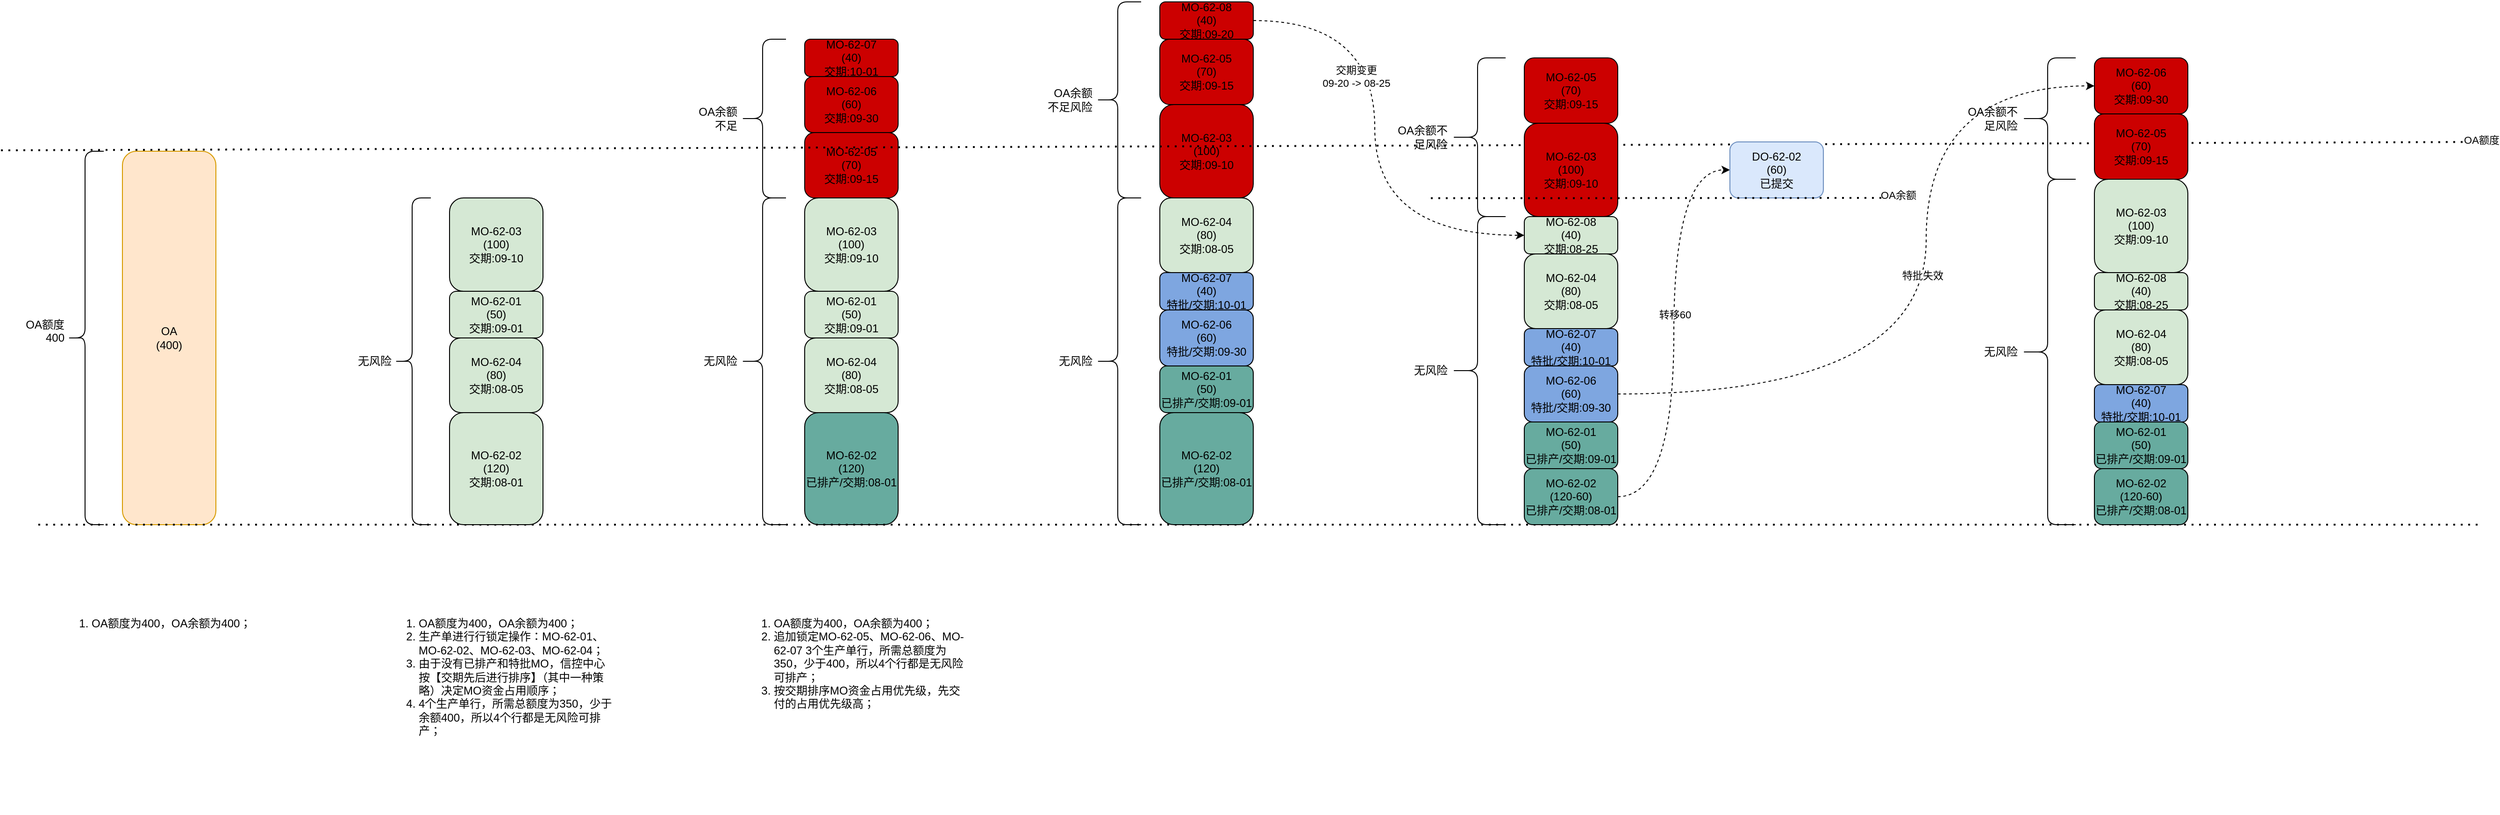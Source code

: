 <mxfile version="28.1.0">
  <diagram name="第 1 页" id="jdtDRDNVIYTzPWDmrWf7">
    <mxGraphModel dx="2240" dy="779" grid="1" gridSize="10" guides="1" tooltips="1" connect="1" arrows="1" fold="0" page="1" pageScale="1" pageWidth="827" pageHeight="1169" math="0" shadow="0">
      <root>
        <mxCell id="0" />
        <mxCell id="1" parent="0" />
        <mxCell id="eEyu-ZopEJ078TrSKXww-7" value="MO-62-05&lt;div&gt;(70)&lt;/div&gt;&lt;div&gt;交期:09-15&lt;/div&gt;" style="rounded=1;whiteSpace=wrap;html=1;movable=1;resizable=1;rotatable=1;deletable=1;editable=1;locked=0;connectable=1;fillColor=#CC0000;" parent="1" vertex="1">
          <mxGeometry x="330" y="210" width="100" height="70" as="geometry" />
        </mxCell>
        <mxCell id="eEyu-ZopEJ078TrSKXww-8" value="MO-62-03&lt;div&gt;(100)&lt;/div&gt;&lt;div&gt;交期:09-10&lt;/div&gt;" style="rounded=1;whiteSpace=wrap;html=1;movable=1;resizable=1;rotatable=1;deletable=1;editable=1;locked=0;connectable=1;fillColor=#D5E8D4;" parent="1" vertex="1">
          <mxGeometry x="330" y="280" width="100" height="100" as="geometry" />
        </mxCell>
        <mxCell id="eEyu-ZopEJ078TrSKXww-9" value="MO-62-01&lt;div&gt;(50)&lt;/div&gt;&lt;div&gt;交期:09-01&lt;/div&gt;" style="rounded=1;whiteSpace=wrap;html=1;movable=1;resizable=1;rotatable=1;deletable=1;editable=1;locked=0;connectable=1;fillColor=#D5E8D4;" parent="1" vertex="1">
          <mxGeometry x="330" y="380" width="100" height="50" as="geometry" />
        </mxCell>
        <mxCell id="eEyu-ZopEJ078TrSKXww-10" value="MO-62-04&lt;div&gt;(80)&lt;/div&gt;&lt;div&gt;交期:08-05&lt;/div&gt;" style="rounded=1;whiteSpace=wrap;html=1;movable=1;resizable=1;rotatable=1;deletable=1;editable=1;locked=0;connectable=1;fillColor=#D5E8D4;" parent="1" vertex="1">
          <mxGeometry x="330" y="430" width="100" height="80" as="geometry" />
        </mxCell>
        <mxCell id="eEyu-ZopEJ078TrSKXww-11" value="MO-62-02&lt;div&gt;(120)&lt;/div&gt;&lt;div&gt;已排产/&lt;span style=&quot;background-color: transparent; color: light-dark(rgb(0, 0, 0), rgb(255, 255, 255));&quot;&gt;交期:08-01&lt;/span&gt;&lt;/div&gt;" style="rounded=1;whiteSpace=wrap;html=1;movable=1;resizable=1;rotatable=1;deletable=1;editable=1;locked=0;connectable=1;fillColor=light-dark(#67AB9F,#190033);" parent="1" vertex="1">
          <mxGeometry x="330" y="510" width="100" height="120" as="geometry" />
        </mxCell>
        <mxCell id="eEyu-ZopEJ078TrSKXww-14" value="OA&lt;div&gt;(400)&lt;/div&gt;" style="rounded=1;whiteSpace=wrap;html=1;fillColor=#ffe6cc;strokeColor=#d79b00;" parent="1" vertex="1">
          <mxGeometry x="-400" y="230" width="100" height="400" as="geometry" />
        </mxCell>
        <mxCell id="eEyu-ZopEJ078TrSKXww-15" value="OA额度400&lt;div&gt;&lt;br&gt;&lt;/div&gt;" style="shape=curlyBracket;whiteSpace=wrap;html=1;rounded=1;labelPosition=left;verticalLabelPosition=middle;align=right;verticalAlign=middle;" parent="1" vertex="1">
          <mxGeometry x="-460" y="230" width="40" height="400" as="geometry" />
        </mxCell>
        <mxCell id="eEyu-ZopEJ078TrSKXww-18" value="" style="endArrow=none;dashed=1;html=1;dashPattern=1 3;strokeWidth=2;rounded=0;" parent="1" edge="1">
          <mxGeometry width="50" height="50" relative="1" as="geometry">
            <mxPoint x="-490.0" y="630" as="sourcePoint" />
            <mxPoint x="2120" y="630" as="targetPoint" />
          </mxGeometry>
        </mxCell>
        <mxCell id="eEyu-ZopEJ078TrSKXww-21" value="MO-62-07&lt;div&gt;(40)&lt;/div&gt;&lt;div&gt;交期:10-01&lt;/div&gt;" style="rounded=1;whiteSpace=wrap;html=1;movable=1;resizable=1;rotatable=1;deletable=1;editable=1;locked=0;connectable=1;fillColor=#CC0000;" parent="1" vertex="1">
          <mxGeometry x="330" y="110" width="100" height="40" as="geometry" />
        </mxCell>
        <mxCell id="eEyu-ZopEJ078TrSKXww-22" value="MO-62-06&lt;div&gt;&lt;div&gt;(60)&lt;/div&gt;&lt;/div&gt;&lt;div&gt;交期:09-30&lt;/div&gt;" style="rounded=1;whiteSpace=wrap;html=1;movable=1;resizable=1;rotatable=1;deletable=1;editable=1;locked=0;connectable=1;fillColor=#CC0000;" parent="1" vertex="1">
          <mxGeometry x="330" y="150" width="100" height="60" as="geometry" />
        </mxCell>
        <mxCell id="eEyu-ZopEJ078TrSKXww-23" value="无风险" style="shape=curlyBracket;whiteSpace=wrap;html=1;rounded=1;labelPosition=left;verticalLabelPosition=middle;align=right;verticalAlign=middle;movable=1;resizable=1;rotatable=1;deletable=1;editable=1;locked=0;connectable=1;" parent="1" vertex="1">
          <mxGeometry x="260" y="280" width="50" height="350" as="geometry" />
        </mxCell>
        <mxCell id="eEyu-ZopEJ078TrSKXww-24" value="OA余额不足" style="shape=curlyBracket;whiteSpace=wrap;html=1;rounded=1;labelPosition=left;verticalLabelPosition=middle;align=right;verticalAlign=middle;movable=1;resizable=1;rotatable=1;deletable=1;editable=1;locked=0;connectable=1;" parent="1" vertex="1">
          <mxGeometry x="260" y="110" width="50" height="170" as="geometry" />
        </mxCell>
        <mxCell id="eEyu-ZopEJ078TrSKXww-27" value="MO-62-05&lt;div&gt;(70)&lt;/div&gt;&lt;div&gt;交期:09-15&lt;/div&gt;" style="rounded=1;whiteSpace=wrap;html=1;movable=1;resizable=1;rotatable=1;deletable=1;editable=1;locked=0;connectable=1;fillStyle=auto;fillColor=#CC0000;" parent="1" vertex="1">
          <mxGeometry x="710" y="110" width="100" height="70" as="geometry" />
        </mxCell>
        <mxCell id="eEyu-ZopEJ078TrSKXww-28" value="MO-62-03&lt;div&gt;&lt;div&gt;(100)&lt;/div&gt;&lt;/div&gt;&lt;div&gt;交期:09-10&lt;/div&gt;" style="rounded=1;whiteSpace=wrap;html=1;movable=1;resizable=1;rotatable=1;deletable=1;editable=1;locked=0;connectable=1;fillStyle=auto;fillColor=#CC0000;" parent="1" vertex="1">
          <mxGeometry x="710" y="180" width="100" height="100" as="geometry" />
        </mxCell>
        <mxCell id="eEyu-ZopEJ078TrSKXww-29" value="MO-62-01&lt;div&gt;(50)&lt;/div&gt;&lt;div&gt;已排产/&lt;span style=&quot;background-color: transparent; color: light-dark(rgb(0, 0, 0), rgb(255, 255, 255));&quot;&gt;交期:09-01&lt;/span&gt;&lt;/div&gt;" style="rounded=1;whiteSpace=wrap;html=1;shadow=0;fillColor=light-dark(#67AB9F,#190033);movable=1;resizable=1;rotatable=1;deletable=1;editable=1;locked=0;connectable=1;" parent="1" vertex="1">
          <mxGeometry x="710" y="460" width="100" height="50" as="geometry" />
        </mxCell>
        <mxCell id="eEyu-ZopEJ078TrSKXww-30" value="MO-62-04&lt;div&gt;(80)&lt;/div&gt;&lt;div&gt;交期:08-05&lt;/div&gt;" style="rounded=1;whiteSpace=wrap;html=1;movable=1;resizable=1;rotatable=1;deletable=1;editable=1;locked=0;connectable=1;fillColor=#D5E8D4;" parent="1" vertex="1">
          <mxGeometry x="710" y="280" width="100" height="80" as="geometry" />
        </mxCell>
        <mxCell id="eEyu-ZopEJ078TrSKXww-31" value="MO-62-02&lt;div&gt;(120)&lt;/div&gt;&lt;div&gt;已排产&lt;span style=&quot;background-color: transparent; color: light-dark(rgb(0, 0, 0), rgb(255, 255, 255));&quot;&gt;/&lt;/span&gt;&lt;span style=&quot;background-color: transparent; color: light-dark(rgb(0, 0, 0), rgb(255, 255, 255));&quot;&gt;交期:08-01&lt;/span&gt;&lt;/div&gt;" style="rounded=1;whiteSpace=wrap;html=1;fillColor=light-dark(#67AB9F,#190033);movable=1;resizable=1;rotatable=1;deletable=1;editable=1;locked=0;connectable=1;" parent="1" vertex="1">
          <mxGeometry x="710" y="510" width="100" height="120" as="geometry" />
        </mxCell>
        <mxCell id="eEyu-ZopEJ078TrSKXww-32" value="MO-62-07&lt;div&gt;(40)&lt;/div&gt;&lt;div&gt;特批/&lt;span style=&quot;background-color: transparent; color: light-dark(rgb(0, 0, 0), rgb(255, 255, 255));&quot;&gt;交期:10-01&lt;/span&gt;&lt;/div&gt;" style="rounded=1;whiteSpace=wrap;html=1;movable=1;resizable=1;rotatable=1;deletable=1;editable=1;locked=0;connectable=1;fillColor=light-dark(#7EA6E0,#333333);" parent="1" vertex="1">
          <mxGeometry x="710" y="360" width="100" height="40" as="geometry" />
        </mxCell>
        <mxCell id="eEyu-ZopEJ078TrSKXww-33" value="MO-62-06&lt;div&gt;&lt;div&gt;(60)&lt;/div&gt;&lt;/div&gt;&lt;div&gt;特批/&lt;span style=&quot;background-color: transparent; color: light-dark(rgb(0, 0, 0), rgb(255, 255, 255));&quot;&gt;交期:09-30&lt;/span&gt;&lt;/div&gt;" style="rounded=1;whiteSpace=wrap;html=1;movable=1;resizable=1;rotatable=1;deletable=1;editable=1;locked=0;connectable=1;fillColor=light-dark(#7EA6E0,#333333);" parent="1" vertex="1">
          <mxGeometry x="710" y="400" width="100" height="60" as="geometry" />
        </mxCell>
        <mxCell id="eEyu-ZopEJ078TrSKXww-44" value="MO-62-03&lt;div&gt;&lt;div&gt;(100)&lt;/div&gt;&lt;/div&gt;&lt;div&gt;交期:09-10&lt;/div&gt;" style="rounded=1;whiteSpace=wrap;html=1;movable=1;resizable=1;rotatable=1;deletable=1;editable=1;locked=0;connectable=1;fillColor=#D5E8D4;" parent="1" vertex="1">
          <mxGeometry x="-50" y="280" width="100" height="100" as="geometry" />
        </mxCell>
        <mxCell id="eEyu-ZopEJ078TrSKXww-45" value="MO-62-01&lt;div&gt;&lt;div&gt;(50)&lt;/div&gt;&lt;/div&gt;&lt;div&gt;交期:09-01&lt;/div&gt;" style="rounded=1;whiteSpace=wrap;html=1;movable=1;resizable=1;rotatable=1;deletable=1;editable=1;locked=0;connectable=1;fillColor=#D5E8D4;" parent="1" vertex="1">
          <mxGeometry x="-50" y="380" width="100" height="50" as="geometry" />
        </mxCell>
        <mxCell id="eEyu-ZopEJ078TrSKXww-46" value="MO-62-04&lt;div&gt;&lt;div&gt;(80)&lt;/div&gt;&lt;/div&gt;&lt;div&gt;交期:08-05&lt;/div&gt;" style="rounded=1;whiteSpace=wrap;html=1;movable=1;resizable=1;rotatable=1;deletable=1;editable=1;locked=0;connectable=1;fillColor=#D5E8D4;" parent="1" vertex="1">
          <mxGeometry x="-50" y="430" width="100" height="80" as="geometry" />
        </mxCell>
        <mxCell id="eEyu-ZopEJ078TrSKXww-47" value="MO-62-02&lt;div&gt;&lt;div&gt;(120)&lt;/div&gt;&lt;/div&gt;&lt;div&gt;交期:08-01&lt;/div&gt;" style="rounded=1;whiteSpace=wrap;html=1;movable=1;resizable=1;rotatable=1;deletable=1;editable=1;locked=0;connectable=1;fillColor=#D5E8D4;" parent="1" vertex="1">
          <mxGeometry x="-50" y="510" width="100" height="120" as="geometry" />
        </mxCell>
        <mxCell id="eEyu-ZopEJ078TrSKXww-48" value="" style="endArrow=none;dashed=1;html=1;dashPattern=1 3;strokeWidth=2;rounded=0;" parent="1" edge="1">
          <mxGeometry width="50" height="50" relative="1" as="geometry">
            <mxPoint x="-530" y="229" as="sourcePoint" />
            <mxPoint x="2140" y="220" as="targetPoint" />
          </mxGeometry>
        </mxCell>
        <mxCell id="zboptHT8Z448BmyPo3px-1" value="OA额度" style="edgeLabel;html=1;align=center;verticalAlign=middle;resizable=0;points=[];" parent="eEyu-ZopEJ078TrSKXww-48" vertex="1" connectable="0">
          <mxGeometry x="0.987" y="2" relative="1" as="geometry">
            <mxPoint x="1" as="offset" />
          </mxGeometry>
        </mxCell>
        <mxCell id="eEyu-ZopEJ078TrSKXww-49" value="无风险" style="shape=curlyBracket;whiteSpace=wrap;html=1;rounded=1;labelPosition=left;verticalLabelPosition=middle;align=right;verticalAlign=middle;movable=1;resizable=1;rotatable=1;deletable=1;editable=1;locked=0;connectable=1;" parent="1" vertex="1">
          <mxGeometry x="-110" y="280" width="40" height="350" as="geometry" />
        </mxCell>
        <mxCell id="eEyu-ZopEJ078TrSKXww-51" value="无风险" style="shape=curlyBracket;whiteSpace=wrap;html=1;rounded=1;labelPosition=left;verticalLabelPosition=middle;align=right;verticalAlign=middle;movable=1;resizable=1;rotatable=1;deletable=1;editable=1;locked=0;connectable=1;" parent="1" vertex="1">
          <mxGeometry x="640" y="280" width="50" height="350" as="geometry" />
        </mxCell>
        <mxCell id="eEyu-ZopEJ078TrSKXww-52" value="OA余额不足风险" style="shape=curlyBracket;whiteSpace=wrap;html=1;rounded=1;labelPosition=left;verticalLabelPosition=middle;align=right;verticalAlign=middle;movable=1;resizable=1;rotatable=1;deletable=1;editable=1;locked=0;connectable=1;" parent="1" vertex="1">
          <mxGeometry x="640" y="70" width="50" height="210" as="geometry" />
        </mxCell>
        <mxCell id="eEyu-ZopEJ078TrSKXww-53" value="MO-62-05&lt;div&gt;(70)&lt;/div&gt;&lt;div&gt;交期:09-15&lt;/div&gt;" style="rounded=1;whiteSpace=wrap;html=1;movable=1;resizable=1;rotatable=1;deletable=1;editable=1;locked=0;connectable=1;fillColor=#CC0000;" parent="1" vertex="1">
          <mxGeometry x="1100" y="130" width="100" height="70" as="geometry" />
        </mxCell>
        <mxCell id="eEyu-ZopEJ078TrSKXww-54" value="MO-62-03&lt;div&gt;&lt;div&gt;(100)&lt;/div&gt;&lt;/div&gt;&lt;div&gt;交期:09-10&lt;/div&gt;" style="rounded=1;whiteSpace=wrap;html=1;movable=1;resizable=1;rotatable=1;deletable=1;editable=1;locked=0;connectable=1;fillColor=#CC0000;" parent="1" vertex="1">
          <mxGeometry x="1100" y="200" width="100" height="100" as="geometry" />
        </mxCell>
        <mxCell id="eEyu-ZopEJ078TrSKXww-55" value="MO-62-01&lt;div&gt;(50)&lt;/div&gt;&lt;div&gt;已排产&lt;span style=&quot;background-color: transparent; color: light-dark(rgb(0, 0, 0), rgb(255, 255, 255));&quot;&gt;/&lt;/span&gt;&lt;span style=&quot;background-color: transparent; color: light-dark(rgb(0, 0, 0), rgb(255, 255, 255));&quot;&gt;交期:09-01&lt;/span&gt;&lt;/div&gt;" style="rounded=1;whiteSpace=wrap;html=1;shadow=0;fillColor=light-dark(#67AB9F,#190033);movable=1;resizable=1;rotatable=1;deletable=1;editable=1;locked=0;connectable=1;" parent="1" vertex="1">
          <mxGeometry x="1100" y="520" width="100" height="50" as="geometry" />
        </mxCell>
        <mxCell id="eEyu-ZopEJ078TrSKXww-56" value="MO-62-04&lt;div&gt;(80)&lt;/div&gt;&lt;div&gt;交期:08-05&lt;/div&gt;" style="rounded=1;whiteSpace=wrap;html=1;movable=1;resizable=1;rotatable=1;deletable=1;editable=1;locked=0;connectable=1;fillColor=#D5E8D4;" parent="1" vertex="1">
          <mxGeometry x="1100" y="340" width="100" height="80" as="geometry" />
        </mxCell>
        <mxCell id="eEyu-ZopEJ078TrSKXww-64" style="edgeStyle=orthogonalEdgeStyle;rounded=0;orthogonalLoop=1;jettySize=auto;html=1;entryX=0;entryY=0.5;entryDx=0;entryDy=0;curved=1;dashed=1;" parent="1" source="eEyu-ZopEJ078TrSKXww-57" target="eEyu-ZopEJ078TrSKXww-63" edge="1">
          <mxGeometry relative="1" as="geometry" />
        </mxCell>
        <mxCell id="eEyu-ZopEJ078TrSKXww-67" value="转移60" style="edgeLabel;html=1;align=center;verticalAlign=middle;resizable=0;points=[];" parent="eEyu-ZopEJ078TrSKXww-64" vertex="1" connectable="0">
          <mxGeometry x="0.088" y="-1" relative="1" as="geometry">
            <mxPoint as="offset" />
          </mxGeometry>
        </mxCell>
        <mxCell id="eEyu-ZopEJ078TrSKXww-57" value="MO-62-02&lt;div&gt;(120-60)&lt;/div&gt;&lt;div&gt;已排产&lt;span style=&quot;background-color: transparent; color: light-dark(rgb(0, 0, 0), rgb(255, 255, 255));&quot;&gt;/&lt;/span&gt;&lt;span style=&quot;background-color: transparent; color: light-dark(rgb(0, 0, 0), rgb(255, 255, 255));&quot;&gt;交期:08-01&lt;/span&gt;&lt;/div&gt;" style="rounded=1;whiteSpace=wrap;html=1;fillColor=light-dark(#67AB9F,#190033);movable=1;resizable=1;rotatable=1;deletable=1;editable=1;locked=0;connectable=1;" parent="1" vertex="1">
          <mxGeometry x="1100" y="570" width="100" height="60" as="geometry" />
        </mxCell>
        <mxCell id="eEyu-ZopEJ078TrSKXww-58" value="MO-62-07&lt;div&gt;(40)&lt;/div&gt;&lt;div&gt;特批&lt;span style=&quot;background-color: transparent; color: light-dark(rgb(0, 0, 0), rgb(255, 255, 255));&quot;&gt;/&lt;/span&gt;&lt;span style=&quot;background-color: transparent; color: light-dark(rgb(0, 0, 0), rgb(255, 255, 255));&quot;&gt;交期:10-01&lt;/span&gt;&lt;/div&gt;" style="rounded=1;whiteSpace=wrap;html=1;movable=1;resizable=1;rotatable=1;deletable=1;editable=1;locked=0;connectable=1;fillColor=light-dark(#7EA6E0,#333333);" parent="1" vertex="1">
          <mxGeometry x="1100" y="420" width="100" height="40" as="geometry" />
        </mxCell>
        <mxCell id="zboptHT8Z448BmyPo3px-21" style="edgeStyle=orthogonalEdgeStyle;rounded=0;orthogonalLoop=1;jettySize=auto;html=1;entryX=0;entryY=0.5;entryDx=0;entryDy=0;dashed=1;curved=1;" parent="1" source="eEyu-ZopEJ078TrSKXww-59" target="zboptHT8Z448BmyPo3px-14" edge="1">
          <mxGeometry relative="1" as="geometry">
            <Array as="points">
              <mxPoint x="1530" y="490" />
              <mxPoint x="1530" y="160" />
            </Array>
          </mxGeometry>
        </mxCell>
        <mxCell id="zboptHT8Z448BmyPo3px-22" value="特批失效" style="edgeLabel;html=1;align=center;verticalAlign=middle;resizable=0;points=[];" parent="zboptHT8Z448BmyPo3px-21" vertex="1" connectable="0">
          <mxGeometry x="0.089" y="4" relative="1" as="geometry">
            <mxPoint as="offset" />
          </mxGeometry>
        </mxCell>
        <mxCell id="eEyu-ZopEJ078TrSKXww-59" value="MO-62-06&lt;div&gt;&lt;div&gt;(60)&lt;/div&gt;&lt;/div&gt;&lt;div&gt;特批&lt;span style=&quot;background-color: transparent; color: light-dark(rgb(0, 0, 0), rgb(255, 255, 255));&quot;&gt;/&lt;/span&gt;&lt;span style=&quot;background-color: transparent; color: light-dark(rgb(0, 0, 0), rgb(255, 255, 255));&quot;&gt;交期:09-30&lt;/span&gt;&lt;/div&gt;" style="rounded=1;whiteSpace=wrap;html=1;movable=1;resizable=1;rotatable=1;deletable=1;editable=1;locked=0;connectable=1;fillColor=light-dark(#7EA6E0,#333333);" parent="1" vertex="1">
          <mxGeometry x="1100" y="460" width="100" height="60" as="geometry" />
        </mxCell>
        <mxCell id="eEyu-ZopEJ078TrSKXww-61" value="无风险" style="shape=curlyBracket;whiteSpace=wrap;html=1;rounded=1;labelPosition=left;verticalLabelPosition=middle;align=right;verticalAlign=middle;movable=1;resizable=1;rotatable=1;deletable=1;editable=1;locked=0;connectable=1;" parent="1" vertex="1">
          <mxGeometry x="1020" y="300" width="60" height="330" as="geometry" />
        </mxCell>
        <mxCell id="eEyu-ZopEJ078TrSKXww-62" value="OA余额不足风险" style="shape=curlyBracket;whiteSpace=wrap;html=1;rounded=1;labelPosition=left;verticalLabelPosition=middle;align=right;verticalAlign=middle;movable=1;resizable=1;rotatable=1;deletable=1;editable=1;locked=0;connectable=1;" parent="1" vertex="1">
          <mxGeometry x="1020" y="130" width="60" height="170" as="geometry" />
        </mxCell>
        <mxCell id="eEyu-ZopEJ078TrSKXww-63" value="DO-62-02&lt;div&gt;(60)&lt;/div&gt;&lt;div&gt;已提交&lt;/div&gt;" style="rounded=1;whiteSpace=wrap;html=1;movable=1;resizable=1;rotatable=1;deletable=1;editable=1;locked=0;connectable=1;fillColor=#dae8fc;strokeColor=#6c8ebf;" parent="1" vertex="1">
          <mxGeometry x="1320" y="220" width="100" height="60" as="geometry" />
        </mxCell>
        <mxCell id="eEyu-ZopEJ078TrSKXww-65" value="" style="endArrow=none;dashed=1;html=1;dashPattern=1 3;strokeWidth=2;rounded=0;" parent="1" edge="1">
          <mxGeometry width="50" height="50" relative="1" as="geometry">
            <mxPoint x="1000" y="280.31" as="sourcePoint" />
            <mxPoint x="1520" y="280" as="targetPoint" />
          </mxGeometry>
        </mxCell>
        <mxCell id="zboptHT8Z448BmyPo3px-2" value="OA余额" style="edgeLabel;html=1;align=center;verticalAlign=middle;resizable=0;points=[];" parent="eEyu-ZopEJ078TrSKXww-65" vertex="1" connectable="0">
          <mxGeometry x="0.898" y="3" relative="1" as="geometry">
            <mxPoint x="6" as="offset" />
          </mxGeometry>
        </mxCell>
        <mxCell id="zboptHT8Z448BmyPo3px-4" style="edgeStyle=orthogonalEdgeStyle;rounded=0;orthogonalLoop=1;jettySize=auto;html=1;entryX=0;entryY=0.5;entryDx=0;entryDy=0;curved=1;dashed=1;" parent="1" source="eXDSG7-nk3rK0jjXqj4m-3" target="zboptHT8Z448BmyPo3px-3" edge="1">
          <mxGeometry relative="1" as="geometry">
            <Array as="points">
              <mxPoint x="940" y="90" />
              <mxPoint x="940" y="320" />
            </Array>
          </mxGeometry>
        </mxCell>
        <mxCell id="zboptHT8Z448BmyPo3px-5" value="交期变更&lt;div&gt;09-20 -&amp;gt; 08-25&lt;/div&gt;" style="edgeLabel;html=1;align=center;verticalAlign=middle;resizable=0;points=[];" parent="zboptHT8Z448BmyPo3px-4" vertex="1" connectable="0">
          <mxGeometry x="-0.128" y="-2" relative="1" as="geometry">
            <mxPoint x="-18" y="-37" as="offset" />
          </mxGeometry>
        </mxCell>
        <mxCell id="eXDSG7-nk3rK0jjXqj4m-3" value="MO-62-08&lt;div&gt;(40)&lt;/div&gt;&lt;div&gt;交期:09-20&lt;/div&gt;" style="rounded=1;whiteSpace=wrap;html=1;movable=1;resizable=1;rotatable=1;deletable=1;editable=1;locked=0;connectable=1;fillStyle=auto;fillColor=#CC0000;" parent="1" vertex="1">
          <mxGeometry x="710" y="70" width="100" height="40" as="geometry" />
        </mxCell>
        <mxCell id="zboptHT8Z448BmyPo3px-3" value="MO-62-08&lt;div&gt;(40)&lt;/div&gt;&lt;div&gt;交期:08-25&lt;/div&gt;" style="rounded=1;whiteSpace=wrap;html=1;movable=1;resizable=1;rotatable=1;deletable=1;editable=1;locked=0;connectable=1;fillStyle=auto;fillColor=#D5E8D4;" parent="1" vertex="1">
          <mxGeometry x="1100" y="300" width="100" height="40" as="geometry" />
        </mxCell>
        <mxCell id="zboptHT8Z448BmyPo3px-6" value="MO-62-05&lt;div&gt;(70)&lt;/div&gt;&lt;div&gt;交期:09-15&lt;/div&gt;" style="rounded=1;whiteSpace=wrap;html=1;movable=1;resizable=1;rotatable=1;deletable=1;editable=1;locked=0;connectable=1;fillColor=#CC0000;" parent="1" vertex="1">
          <mxGeometry x="1710" y="190" width="100" height="70" as="geometry" />
        </mxCell>
        <mxCell id="zboptHT8Z448BmyPo3px-7" value="MO-62-03&lt;div&gt;&lt;div&gt;(100)&lt;/div&gt;&lt;/div&gt;&lt;div&gt;交期:09-10&lt;/div&gt;" style="rounded=1;whiteSpace=wrap;html=1;movable=1;resizable=1;rotatable=1;deletable=1;editable=1;locked=0;connectable=1;fillColor=#D5E8D4;" parent="1" vertex="1">
          <mxGeometry x="1710" y="260" width="100" height="100" as="geometry" />
        </mxCell>
        <mxCell id="zboptHT8Z448BmyPo3px-8" value="MO-62-01&lt;div&gt;(50)&lt;/div&gt;&lt;div&gt;已排产&lt;span style=&quot;background-color: transparent; color: light-dark(rgb(0, 0, 0), rgb(255, 255, 255));&quot;&gt;/&lt;/span&gt;&lt;span style=&quot;background-color: transparent; color: light-dark(rgb(0, 0, 0), rgb(255, 255, 255));&quot;&gt;交期:09-01&lt;/span&gt;&lt;/div&gt;" style="rounded=1;whiteSpace=wrap;html=1;shadow=0;fillColor=light-dark(#67AB9F,#190033);movable=1;resizable=1;rotatable=1;deletable=1;editable=1;locked=0;connectable=1;" parent="1" vertex="1">
          <mxGeometry x="1710" y="520" width="100" height="50" as="geometry" />
        </mxCell>
        <mxCell id="zboptHT8Z448BmyPo3px-9" value="MO-62-04&lt;div&gt;(80)&lt;/div&gt;&lt;div&gt;交期:08-05&lt;/div&gt;" style="rounded=1;whiteSpace=wrap;html=1;movable=1;resizable=1;rotatable=1;deletable=1;editable=1;locked=0;connectable=1;fillColor=#D5E8D4;" parent="1" vertex="1">
          <mxGeometry x="1710" y="400" width="100" height="80" as="geometry" />
        </mxCell>
        <mxCell id="zboptHT8Z448BmyPo3px-12" value="MO-62-02&lt;div&gt;(120-60)&lt;/div&gt;&lt;div&gt;已排产&lt;span style=&quot;background-color: transparent; color: light-dark(rgb(0, 0, 0), rgb(255, 255, 255));&quot;&gt;/&lt;/span&gt;&lt;span style=&quot;background-color: transparent; color: light-dark(rgb(0, 0, 0), rgb(255, 255, 255));&quot;&gt;交期:08-01&lt;/span&gt;&lt;/div&gt;" style="rounded=1;whiteSpace=wrap;html=1;fillColor=light-dark(#67AB9F,#190033);movable=1;resizable=1;rotatable=1;deletable=1;editable=1;locked=0;connectable=1;" parent="1" vertex="1">
          <mxGeometry x="1710" y="570" width="100" height="60" as="geometry" />
        </mxCell>
        <mxCell id="zboptHT8Z448BmyPo3px-13" value="MO-62-07&lt;div&gt;(40)&lt;/div&gt;&lt;div&gt;特批&lt;span style=&quot;background-color: transparent; color: light-dark(rgb(0, 0, 0), rgb(255, 255, 255));&quot;&gt;/&lt;/span&gt;&lt;span style=&quot;background-color: transparent; color: light-dark(rgb(0, 0, 0), rgb(255, 255, 255));&quot;&gt;交期:10-01&lt;/span&gt;&lt;/div&gt;" style="rounded=1;whiteSpace=wrap;html=1;movable=1;resizable=1;rotatable=1;deletable=1;editable=1;locked=0;connectable=1;fillColor=light-dark(#7EA6E0,#333333);" parent="1" vertex="1">
          <mxGeometry x="1710" y="480" width="100" height="40" as="geometry" />
        </mxCell>
        <mxCell id="zboptHT8Z448BmyPo3px-14" value="MO-62-06&lt;div&gt;&lt;div&gt;(60)&lt;/div&gt;&lt;/div&gt;&lt;div&gt;&lt;span style=&quot;background-color: transparent; color: light-dark(rgb(0, 0, 0), rgb(255, 255, 255));&quot;&gt;交期:09-30&lt;/span&gt;&lt;/div&gt;" style="rounded=1;whiteSpace=wrap;html=1;movable=1;resizable=1;rotatable=1;deletable=1;editable=1;locked=0;connectable=1;fillColor=light-dark(#CC0000,#333333);" parent="1" vertex="1">
          <mxGeometry x="1710" y="130" width="100" height="60" as="geometry" />
        </mxCell>
        <mxCell id="zboptHT8Z448BmyPo3px-15" value="无风险" style="shape=curlyBracket;whiteSpace=wrap;html=1;rounded=1;labelPosition=left;verticalLabelPosition=middle;align=right;verticalAlign=middle;movable=1;resizable=1;rotatable=1;deletable=1;editable=1;locked=0;connectable=1;" parent="1" vertex="1">
          <mxGeometry x="1630" y="260" width="60" height="370" as="geometry" />
        </mxCell>
        <mxCell id="zboptHT8Z448BmyPo3px-16" value="OA余额不足风险" style="shape=curlyBracket;whiteSpace=wrap;html=1;rounded=1;labelPosition=left;verticalLabelPosition=middle;align=right;verticalAlign=middle;movable=1;resizable=1;rotatable=1;deletable=1;editable=1;locked=0;connectable=1;" parent="1" vertex="1">
          <mxGeometry x="1630" y="130" width="60" height="130" as="geometry" />
        </mxCell>
        <mxCell id="zboptHT8Z448BmyPo3px-20" value="MO-62-08&lt;div&gt;(40)&lt;/div&gt;&lt;div&gt;交期:08-25&lt;/div&gt;" style="rounded=1;whiteSpace=wrap;html=1;movable=1;resizable=1;rotatable=1;deletable=1;editable=1;locked=0;connectable=1;fillStyle=auto;fillColor=#D5E8D4;" parent="1" vertex="1">
          <mxGeometry x="1710" y="360" width="100" height="40" as="geometry" />
        </mxCell>
        <mxCell id="zboptHT8Z448BmyPo3px-23" value="&lt;ol&gt;&lt;li&gt;OA额度为400，OA余额为400；&lt;/li&gt;&lt;li&gt;生产单进行行锁定操作：MO-62-01、&lt;span style=&quot;background-color: transparent; text-wrap-mode: nowrap; color: rgba(0, 0, 0, 0); font-family: monospace; font-size: 0px;&quot;&gt;&lt;span style=&quot;font-family: Helvetica; font-size: 12px; text-wrap-mode: wrap; color: rgb(0, 0, 0);&quot;&gt;&lt;span style=&quot;color: rgb(0, 0, 0);&quot;&gt;MO-62-02、&lt;/span&gt;&lt;span style=&quot;color: rgb(0, 0, 0);&quot;&gt;MO-62-03、&lt;/span&gt;&lt;span style=&quot;color: rgb(0, 0, 0);&quot;&gt;MO-62-04；&lt;/span&gt;&lt;/span&gt;&lt;/span&gt;&lt;/li&gt;&lt;li&gt;由于没有已排产和特批MO，信控中心按【交期先后进行排序】（其中一种策略）决定MO资金占用顺序；&lt;/li&gt;&lt;li&gt;&lt;span style=&quot;color: rgba(0, 0, 0, 0); font-family: monospace; font-size: 0px; text-wrap-mode: nowrap;&quot;&gt;&lt;span style=&quot;color: rgb(0, 0, 0); font-family: Helvetica; font-size: 12px; text-wrap-mode: wrap;&quot;&gt;4个生产单行，所需总额度为350，少于余额400，所以4个行都是无风险可排产；&lt;/span&gt;&lt;/span&gt;&lt;/li&gt;&lt;/ol&gt;&lt;span style=&quot;color: light-dark(rgba(0, 0, 0, 0), rgb(237, 237, 237)); font-family: monospace; font-size: 0px; text-wrap-mode: nowrap; background-color: transparent;&quot;&gt;2 %3CmxGraphModel%3E%3Croot%3E%3CmxCell%20id%3D%220%22%2F%3E%3CmxCell%20id%3D%221%22%20parent%3D%220%22%2F%3E%3CmxCell%20id%3D%222%22%20value%3D%22MO-62-05%26lt%3Bdiv%26gt%3B(70)%26lt%3B%2Fdiv%26gt%3B%26lt%3Bdiv%26gt%3B%E4%BA%A4%E6%9C%9F%3A09-15%26lt%3B%2Fdiv%26gt%3B%22%20style%3D%22rounded%3D1%3BwhiteSpace%3Dwrap%3Bhtml%3D1%3Bmovable%3D1%3Bresizable%3D1%3Brotatable%3D1%3Bdeletable%3D1%3Beditable%3D1%3Blocked%3D0%3Bconnectable%3D1%3BfillColor%3D%23CC0000%3B%22%20vertex%3D%221%22%20parent%3D%221%22%3E%3CmxGeometry%20x%3D%221100%22%20y%3D%22130%22%20width%3D%22100%22%20height%3D%2270%22%20as%3D%22geometry%22%2F%3E%3C%2FmxCell%3E%3CmxCell%20id%3D%223%22%20value%3D%22MO-62-03%26lt%3Bdiv%26gt%3B%26lt%3Bdiv%26gt%3B(100)%26lt%3B%2Fdiv%26gt%3B%26lt%3B%2Fdiv%26gt%3B%26lt%3Bdiv%26gt%3B%E4%BA%A4%E6%9C%9F%3A09-10%26lt%3B%2Fdiv%26gt%3B%22%20style%3D%22rounded%3D1%3BwhiteSpace%3Dwrap%3Bhtml%3D1%3Bmovable%3D1%3Bresizable%3D1%3Brotatable%3D1%3Bdeletable%3D1%3Beditable%3D1%3Blocked%3D0%3Bconnectable%3D1%3BfillColor%3D%23CC0000%3B%22%20vertex%3D%221%22%20parent%3D%221%22%3E%3CmxGeometry%20x%3D%221100%22%20y%3D%22200%22%20width%3D%22100%22%20height%3D%22100%22%20as%3D%22geometry%22%2F%3E%3C%2FmxCell%3E%3CmxCell%20id%3D%224%22%20value%3D%22MO-62-01%26lt%3Bdiv%26gt%3B(50)%26lt%3B%2Fdiv%26gt%3B%26lt%3Bdiv%26gt%3B%E5%B7%B2%E6%8E%92%E4%BA%A7%26lt%3Bspan%20style%3D%26quot%3Bbackground-color%3A%20transparent%3B%20color%3A%20light-dark(rgb(0%2C%200%2C%200)%2C%20rgb(255%2C%20255%2C%20255))%3B%26quot%3B%26gt%3B%2F%26lt%3B%2Fspan%26gt%3B%26lt%3Bspan%20style%3D%26quot%3Bbackground-color%3A%20transparent%3B%20color%3A%20light-dark(rgb(0%2C%200%2C%200)%2C%20rgb(255%2C%20255%2C%20255))%3B%26quot%3B%26gt%3B%E4%BA%A4%E6%9C%9F%3A09-01%26lt%3B%2Fspan%26gt%3B%26lt%3B%2Fdiv%26gt%3B%22%20style%3D%22rounded%3D1%3BwhiteSpace%3Dwrap%3Bhtml%3D1%3Bshadow%3D0%3BfillColor%3Dlight-dark(%2367AB9F%2C%23190033)%3Bmovable%3D1%3Bresizable%3D1%3Brotatable%3D1%3Bdeletable%3D1%3Beditable%3D1%3Blocked%3D0%3Bconnectable%3D1%3B%22%20vertex%3D%221%22%20parent%3D%221%22%3E%3CmxGeometry%20x%3D%221100%22%20y%3D%22520%22%20width%3D%22100%22%20height%3D%2250%22%20as%3D%22geometry%22%2F%3E%3C%2FmxCell%3E%3CmxCell%20id%3D%225%22%20value%3D%22MO-62-04%26lt%3Bdiv%26gt%3B(80)%26lt%3B%2Fdiv%26gt%3B%26lt%3Bdiv%26gt%3B%E4%BA%A4%E6%9C%9F%3A08-05%26lt%3B%2Fdiv%26gt%3B%22%20style%3D%22rounded%3D1%3BwhiteSpace%3Dwrap%3Bhtml%3D1%3Bmovable%3D1%3Bresizable%3D1%3Brotatable%3D1%3Bdeletable%3D1%3Beditable%3D1%3Blocked%3D0%3Bconnectable%3D1%3BfillColor%3D%23D5E8D4%3B%22%20vertex%3D%221%22%20parent%3D%221%22%3E%3CmxGeometry%20x%3D%221100%22%20y%3D%22340%22%20width%3D%22100%22%20height%3D%2280%22%20as%3D%22geometry%22%2F%3E%3C%2FmxCell%3E%3CmxCell%20id%3D%226%22%20style%3D%22edgeStyle%3DorthogonalEdgeStyle%3Brounded%3D0%3BorthogonalLoop%3D1%3BjettySize%3Dauto%3Bhtml%3D1%3BentryX%3D0%3BentryY%3D0.5%3BentryDx%3D0%3BentryDy%3D0%3Bcurved%3D1%3Bdashed%3D1%3B%22%20edge%3D%221%22%20source%3D%228%22%20target%3D%2213%22%20parent%3D%221%22%3E%3CmxGeometry%20relative%3D%221%22%20as%3D%22geometry%22%2F%3E%3C%2FmxCell%3E%3CmxCell%20id%3D%227%22%20value%3D%22%E8%BD%AC%E7%A7%BB60%22%20style%3D%22edgeLabel%3Bhtml%3D1%3Balign%3Dcenter%3BverticalAlign%3Dmiddle%3Bresizable%3D0%3Bpoints%3D%5B%5D%3B%22%20vertex%3D%221%22%20connectable%3D%220%22%20parent%3D%226%22%3E%3CmxGeometry%20x%3D%220.088%22%20y%3D%22-1%22%20relative%3D%221%22%20as%3D%22geometry%22%3E%3CmxPoint%20as%3D%22offset%22%2F%3E%3C%2FmxGeometry%3E%3C%2FmxCell%3E%3CmxCell%20id%3D%228%22%20value%3D%22MO-62-02%26lt%3Bdiv%26gt%3B(120-60)%26lt%3B%2Fdiv%26gt%3B%26lt%3Bdiv%26gt%3B%E5%B7%B2%E6%8E%92%E4%BA%A7%26lt%3Bspan%20style%3D%26quot%3Bbackground-color%3A%20transparent%3B%20color%3A%20light-dark(rgb(0%2C%200%2C%200)%2C%20rgb(255%2C%20255%2C%20255))%3B%26quot%3B%26gt%3B%2F%26lt%3B%2Fspan%26gt%3B%26lt%3Bspan%20style%3D%26quot%3Bbackground-color%3A%20transparent%3B%20color%3A%20light-dark(rgb(0%2C%200%2C%200)%2C%20rgb(255%2C%20255%2C%20255))%3B%26quot%3B%26gt%3B%E4%BA%A4%E6%9C%9F%3A08-01%26lt%3B%2Fspan%26gt%3B%26lt%3B%2Fdiv%26gt%3B%22%20style%3D%22rounded%3D1%3BwhiteSpace%3Dwrap%3Bhtml%3D1%3BfillColor%3Dlight-dark(%2367AB9F%2C%23190033)%3Bmovable%3D1%3Bresizable%3D1%3Brotatable%3D1%3Bdeletable%3D1%3Beditable%3D1%3Blocked%3D0%3Bconnectable%3D1%3B%22%20vertex%3D%221%22%20parent%3D%221%22%3E%3CmxGeometry%20x%3D%221100%22%20y%3D%22570%22%20width%3D%22100%22%20height%3D%2260%22%20as%3D%22geometry%22%2F%3E%3C%2FmxCell%3E%3CmxCell%20id%3D%229%22%20value%3D%22MO-62-07%26lt%3Bdiv%26gt%3B(40)%26lt%3B%2Fdiv%26gt%3B%26lt%3Bdiv%26gt%3B%E7%89%B9%E6%89%B9%26lt%3Bspan%20style%3D%26quot%3Bbackground-color%3A%20transparent%3B%20color%3A%20light-dark(rgb(0%2C%200%2C%200)%2C%20rgb(255%2C%20255%2C%20255))%3B%26quot%3B%26gt%3B%2F%26lt%3B%2Fspan%26gt%3B%26lt%3Bspan%20style%3D%26quot%3Bbackground-color%3A%20transparent%3B%20color%3A%20light-dark(rgb(0%2C%200%2C%200)%2C%20rgb(255%2C%20255%2C%20255))%3B%26quot%3B%26gt%3B%E4%BA%A4%E6%9C%9F%3A10-01%26lt%3B%2Fspan%26gt%3B%26lt%3B%2Fdiv%26gt%3B%22%20style%3D%22rounded%3D1%3BwhiteSpace%3Dwrap%3Bhtml%3D1%3Bmovable%3D1%3Bresizable%3D1%3Brotatable%3D1%3Bdeletable%3D1%3Beditable%3D1%3Blocked%3D0%3Bconnectable%3D1%3BfillColor%3Dlight-dark(%237EA6E0%2C%23333333)%3B%22%20vertex%3D%221%22%20parent%3D%221%22%3E%3CmxGeometry%20x%3D%221100%22%20y%3D%22420%22%20width%3D%22100%22%20height%3D%2240%22%20as%3D%22geometry%22%2F%3E%3C%2FmxCell%3E%3CmxCell%20id%3D%2210%22%20value%3D%22MO-62-06%26lt%3Bdiv%26gt%3B%26lt%3Bdiv%26gt%3B(60)%26lt%3B%2Fdiv%26gt%3B%26lt%3B%2Fdiv%26gt%3B%26lt%3Bdiv%26gt%3B%E7%89%B9%E6%89%B9%26lt%3Bspan%20style%3D%26quot%3Bbackground-color%3A%20transparent%3B%20color%3A%20light-dark(rgb(0%2C%200%2C%200)%2C%20rgb(255%2C%20255%2C%20255))%3B%26quot%3B%26gt%3B%2F%26lt%3B%2Fspan%26gt%3B%26lt%3Bspan%20style%3D%26quot%3Bbackground-color%3A%20transparent%3B%20color%3A%20light-dark(rgb(0%2C%200%2C%200)%2C%20rgb(255%2C%20255%2C%20255))%3B%26quot%3B%26gt%3B%E4%BA%A4%E6%9C%9F%3A09-30%26lt%3B%2Fspan%26gt%3B%26lt%3B%2Fdiv%26gt%3B%22%20style%3D%22rounded%3D1%3BwhiteSpace%3Dwrap%3Bhtml%3D1%3Bmovable%3D1%3Bresizable%3D1%3Brotatable%3D1%3Bdeletable%3D1%3Beditable%3D1%3Blocked%3D0%3Bconnectable%3D1%3BfillColor%3Dlight-dark(%237EA6E0%2C%23333333)%3B%22%20vertex%3D%221%22%20parent%3D%221%22%3E%3CmxGeometry%20x%3D%221100%22%20y%3D%22460%22%20width%3D%22100%22%20height%3D%2260%22%20as%3D%22geometry%22%2F%3E%3C%2FmxCell%3E%3CmxCell%20id%3D%2211%22%20value%3D%22%E6%97%A0%E9%A3%8E%E9%99%A9%22%20style%3D%22shape%3DcurlyBracket%3BwhiteSpace%3Dwrap%3Bhtml%3D1%3Brounded%3D1%3BlabelPosition%3Dleft%3BverticalLabelPosition%3Dmiddle%3Balign%3Dright%3BverticalAlign%3Dmiddle%3Bmovable%3D1%3Bresizable%3D1%3Brotatable%3D1%3Bdeletable%3D1%3Beditable%3D1%3Blocked%3D0%3Bconnectable%3D1%3B%22%20vertex%3D%221%22%20parent%3D%221%22%3E%3CmxGeometry%20x%3D%221020%22%20y%3D%22300%22%20width%3D%2260%22%20height%3D%22330%22%20as%3D%22geometry%22%2F%3E%3C%2FmxCell%3E%3CmxCell%20id%3D%2212%22%20value%3D%22OA%E4%BD%99%E9%A2%9D%E4%B8%8D%E8%B6%B3%E9%A3%8E%E9%99%A9%22%20style%3D%22shape%3DcurlyBracket%3BwhiteSpace%3Dwrap%3Bhtml%3D1%3Brounded%3D1%3BlabelPosition%3Dleft%3BverticalLabelPosition%3Dmiddle%3Balign%3Dright%3BverticalAlign%3Dmiddle%3Bmovable%3D1%3Bresizable%3D1%3Brotatable%3D1%3Bdeletable%3D1%3Beditable%3D1%3Blocked%3D0%3Bconnectable%3D1%3B%22%20vertex%3D%221%22%20parent%3D%221%22%3E%3CmxGeometry%20x%3D%221020%22%20y%3D%22130%22%20width%3D%2260%22%20height%3D%22170%22%20as%3D%22geometry%22%2F%3E%3C%2FmxCell%3E%3CmxCell%20id%3D%2213%22%20value%3D%22DO-62-02%26lt%3Bdiv%26gt%3B(60)%26lt%3B%2Fdiv%26gt%3B%26lt%3Bdiv%26gt%3B%E5%B7%B2%E6%8F%90%E4%BA%A4%26lt%3B%2Fdiv%26gt%3B%22%20style%3D%22rounded%3D1%3BwhiteSpace%3Dwrap%3Bhtml%3D1%3Bmovable%3D1%3Bresizable%3D1%3Brotatable%3D1%3Bdeletable%3D1%3Beditable%3D1%3Blocked%3D0%3Bconnectable%3D1%3BfillColor%3D%23dae8fc%3BstrokeColor%3D%236c8ebf%3B%22%20vertex%3D%221%22%20parent%3D%221%22%3E%3CmxGeometry%20x%3D%221320%22%20y%3D%22220%22%20width%3D%22100%22%20height%3D%2260%22%20as%3D%22geometry%22%2F%3E%3C%2FmxCell%3E%3CmxCell%20id%3D%2214%22%20value%3D%22%22%20style%3D%22endArrow%3Dnone%3Bdashed%3D1%3Bhtml%3D1%3BdashPattern%3D1%203%3BstrokeWidth%3D2%3Brounded%3D0%3B%22%20edge%3D%221%22%20parent%3D%221%22%3E%3CmxGeometry%20width%3D%2250%22%20height%3D%2250%22%20relative%3D%221%22%20as%3D%22geometry%22%3E%3CmxPoint%20x%3D%221000%22%20y%3D%22280.31%22%20as%3D%22sourcePoint%22%2F%3E%3CmxPoint%20x%3D%221520%22%20y%3D%22280%22%20as%3D%22targetPoint%22%2F%3E%3C%2FmxGeometry%3E%3C%2FmxCell%3E%3CmxCell%20id%3D%2215%22%20value%3D%22OA%E4%BD%99%E9%A2%9D%22%20style%3D%22edgeLabel%3Bhtml%3D1%3Balign%3Dcenter%3BverticalAlign%3Dmiddle%3Bresizable%3D0%3Bpoints%3D%5B%5D%3B%22%20vertex%3D%221%22%20connectable%3D%220%22%20parent%3D%2214%22%3E%3CmxGeometry%20x%3D%220.898%22%20y%3D%223%22%20relative%3D%221%22%20as%3D%22geometry%22%3E%3CmxPoint%20x%3D%226%22%20as%3D%22offset%22%2F%3E%3C%2FmxGeometry%3E%3C%2FmxCell%3E%3CmxCell%20id%3D%2216%22%20value%3D%22MO-62-08%26lt%3Bdiv%26gt%3B(40)%26lt%3B%2Fdiv%26gt%3B%26lt%3Bdiv%26gt%3B%E4%BA%A4%E6%9C%9F%3A08-25%26lt%3B%2Fdiv%26gt%3B%22%20style%3D%22rounded%3D1%3BwhiteSpace%3Dwrap%3Bhtml%3D1%3Bmovable%3D1%3Bresizable%3D1%3Brotatable%3D1%3Bdeletable%3D1%3Beditable%3D1%3Blocked%3D0%3Bconnectable%3D1%3BfillStyle%3Dauto%3BfillColor%3D%23D5E8D4%3B%22%20vertex%3D%221%22%20parent%3D%221%22%3E%3CmxGeometry%20x%3D%221100%22%20y%3D%22300%22%20width%3D%22100%22%20height%3D%2240%22%20as%3D%22geometry%22%2F%3E%3C%2FmxCell%3E%3C%2Froot%3E%3C%2FmxGraphModel%3E的&lt;/span&gt;" style="text;html=1;align=left;verticalAlign=top;whiteSpace=wrap;rounded=0;labelPosition=center;verticalLabelPosition=middle;" parent="1" vertex="1">
          <mxGeometry x="-125" y="710" width="250" height="230" as="geometry" />
        </mxCell>
        <mxCell id="zboptHT8Z448BmyPo3px-25" value="&lt;ol&gt;&lt;li&gt;OA额度为400，OA余额为400；&lt;/li&gt;&lt;li&gt;追加锁定&lt;span style=&quot;background-color: transparent; color: light-dark(rgb(0, 0, 0), rgb(255, 255, 255));&quot;&gt;MO-62-05、&lt;/span&gt;&lt;span style=&quot;color: rgba(0, 0, 0, 0); font-family: monospace; font-size: 0px; text-wrap-mode: nowrap;&quot;&gt;&lt;span style=&quot;color: rgb(0, 0, 0); font-family: Helvetica; font-size: 12px; text-wrap-mode: wrap;&quot;&gt;MO-62-06、&lt;/span&gt;&lt;span style=&quot;color: rgb(0, 0, 0); font-family: Helvetica; font-size: 12px; text-wrap-mode: wrap;&quot;&gt;MO-62-07 3&lt;/span&gt;&lt;span style=&quot;color: rgb(0, 0, 0); font-family: Helvetica; font-size: 12px; text-wrap-mode: wrap;&quot;&gt;个生产单行，所需总额度为350，少于400，所以4个行都是无风险可排产；&lt;/span&gt;&lt;/span&gt;&lt;/li&gt;&lt;li&gt;&lt;span style=&quot;color: rgba(0, 0, 0, 0); font-family: monospace; font-size: 0px; text-wrap-mode: nowrap;&quot;&gt;&lt;span style=&quot;color: rgb(0, 0, 0); font-family: Helvetica; font-size: 12px; text-wrap-mode: wrap;&quot;&gt;按交期排序MO资金占用优先级，先交付的占用优先级高；&lt;/span&gt;&lt;/span&gt;&lt;/li&gt;&lt;/ol&gt;&lt;span style=&quot;color: light-dark(rgba(0, 0, 0, 0), rgb(237, 237, 237)); font-family: monospace; font-size: 0px; text-wrap-mode: nowrap; background-color: transparent;&quot;&gt;2 %3CmxGraphModel%3E%3Croot%3E%3CmxCell%20id%3D%220%22%2F%3E%3CmxCell%20id%3D%221%22%20parent%3D%220%22%2F%3E%3CmxCell%20id%3D%222%22%20value%3D%22MO-62-05%26lt%3Bdiv%26gt%3B(70)%26lt%3B%2Fdiv%26gt%3B%26lt%3Bdiv%26gt%3B%E4%BA%A4%E6%9C%9F%3A09-15%26lt%3B%2Fdiv%26gt%3B%22%20style%3D%22rounded%3D1%3BwhiteSpace%3Dwrap%3Bhtml%3D1%3Bmovable%3D1%3Bresizable%3D1%3Brotatable%3D1%3Bdeletable%3D1%3Beditable%3D1%3Blocked%3D0%3Bconnectable%3D1%3BfillColor%3D%23CC0000%3B%22%20vertex%3D%221%22%20parent%3D%221%22%3E%3CmxGeometry%20x%3D%221100%22%20y%3D%22130%22%20width%3D%22100%22%20height%3D%2270%22%20as%3D%22geometry%22%2F%3E%3C%2FmxCell%3E%3CmxCell%20id%3D%223%22%20value%3D%22MO-62-03%26lt%3Bdiv%26gt%3B%26lt%3Bdiv%26gt%3B(100)%26lt%3B%2Fdiv%26gt%3B%26lt%3B%2Fdiv%26gt%3B%26lt%3Bdiv%26gt%3B%E4%BA%A4%E6%9C%9F%3A09-10%26lt%3B%2Fdiv%26gt%3B%22%20style%3D%22rounded%3D1%3BwhiteSpace%3Dwrap%3Bhtml%3D1%3Bmovable%3D1%3Bresizable%3D1%3Brotatable%3D1%3Bdeletable%3D1%3Beditable%3D1%3Blocked%3D0%3Bconnectable%3D1%3BfillColor%3D%23CC0000%3B%22%20vertex%3D%221%22%20parent%3D%221%22%3E%3CmxGeometry%20x%3D%221100%22%20y%3D%22200%22%20width%3D%22100%22%20height%3D%22100%22%20as%3D%22geometry%22%2F%3E%3C%2FmxCell%3E%3CmxCell%20id%3D%224%22%20value%3D%22MO-62-01%26lt%3Bdiv%26gt%3B(50)%26lt%3B%2Fdiv%26gt%3B%26lt%3Bdiv%26gt%3B%E5%B7%B2%E6%8E%92%E4%BA%A7%26lt%3Bspan%20style%3D%26quot%3Bbackground-color%3A%20transparent%3B%20color%3A%20light-dark(rgb(0%2C%200%2C%200)%2C%20rgb(255%2C%20255%2C%20255))%3B%26quot%3B%26gt%3B%2F%26lt%3B%2Fspan%26gt%3B%26lt%3Bspan%20style%3D%26quot%3Bbackground-color%3A%20transparent%3B%20color%3A%20light-dark(rgb(0%2C%200%2C%200)%2C%20rgb(255%2C%20255%2C%20255))%3B%26quot%3B%26gt%3B%E4%BA%A4%E6%9C%9F%3A09-01%26lt%3B%2Fspan%26gt%3B%26lt%3B%2Fdiv%26gt%3B%22%20style%3D%22rounded%3D1%3BwhiteSpace%3Dwrap%3Bhtml%3D1%3Bshadow%3D0%3BfillColor%3Dlight-dark(%2367AB9F%2C%23190033)%3Bmovable%3D1%3Bresizable%3D1%3Brotatable%3D1%3Bdeletable%3D1%3Beditable%3D1%3Blocked%3D0%3Bconnectable%3D1%3B%22%20vertex%3D%221%22%20parent%3D%221%22%3E%3CmxGeometry%20x%3D%221100%22%20y%3D%22520%22%20width%3D%22100%22%20height%3D%2250%22%20as%3D%22geometry%22%2F%3E%3C%2FmxCell%3E%3CmxCell%20id%3D%225%22%20value%3D%22MO-62-04%26lt%3Bdiv%26gt%3B(80)%26lt%3B%2Fdiv%26gt%3B%26lt%3Bdiv%26gt%3B%E4%BA%A4%E6%9C%9F%3A08-05%26lt%3B%2Fdiv%26gt%3B%22%20style%3D%22rounded%3D1%3BwhiteSpace%3Dwrap%3Bhtml%3D1%3Bmovable%3D1%3Bresizable%3D1%3Brotatable%3D1%3Bdeletable%3D1%3Beditable%3D1%3Blocked%3D0%3Bconnectable%3D1%3BfillColor%3D%23D5E8D4%3B%22%20vertex%3D%221%22%20parent%3D%221%22%3E%3CmxGeometry%20x%3D%221100%22%20y%3D%22340%22%20width%3D%22100%22%20height%3D%2280%22%20as%3D%22geometry%22%2F%3E%3C%2FmxCell%3E%3CmxCell%20id%3D%226%22%20style%3D%22edgeStyle%3DorthogonalEdgeStyle%3Brounded%3D0%3BorthogonalLoop%3D1%3BjettySize%3Dauto%3Bhtml%3D1%3BentryX%3D0%3BentryY%3D0.5%3BentryDx%3D0%3BentryDy%3D0%3Bcurved%3D1%3Bdashed%3D1%3B%22%20edge%3D%221%22%20source%3D%228%22%20target%3D%2213%22%20parent%3D%221%22%3E%3CmxGeometry%20relative%3D%221%22%20as%3D%22geometry%22%2F%3E%3C%2FmxCell%3E%3CmxCell%20id%3D%227%22%20value%3D%22%E8%BD%AC%E7%A7%BB60%22%20style%3D%22edgeLabel%3Bhtml%3D1%3Balign%3Dcenter%3BverticalAlign%3Dmiddle%3Bresizable%3D0%3Bpoints%3D%5B%5D%3B%22%20vertex%3D%221%22%20connectable%3D%220%22%20parent%3D%226%22%3E%3CmxGeometry%20x%3D%220.088%22%20y%3D%22-1%22%20relative%3D%221%22%20as%3D%22geometry%22%3E%3CmxPoint%20as%3D%22offset%22%2F%3E%3C%2FmxGeometry%3E%3C%2FmxCell%3E%3CmxCell%20id%3D%228%22%20value%3D%22MO-62-02%26lt%3Bdiv%26gt%3B(120-60)%26lt%3B%2Fdiv%26gt%3B%26lt%3Bdiv%26gt%3B%E5%B7%B2%E6%8E%92%E4%BA%A7%26lt%3Bspan%20style%3D%26quot%3Bbackground-color%3A%20transparent%3B%20color%3A%20light-dark(rgb(0%2C%200%2C%200)%2C%20rgb(255%2C%20255%2C%20255))%3B%26quot%3B%26gt%3B%2F%26lt%3B%2Fspan%26gt%3B%26lt%3Bspan%20style%3D%26quot%3Bbackground-color%3A%20transparent%3B%20color%3A%20light-dark(rgb(0%2C%200%2C%200)%2C%20rgb(255%2C%20255%2C%20255))%3B%26quot%3B%26gt%3B%E4%BA%A4%E6%9C%9F%3A08-01%26lt%3B%2Fspan%26gt%3B%26lt%3B%2Fdiv%26gt%3B%22%20style%3D%22rounded%3D1%3BwhiteSpace%3Dwrap%3Bhtml%3D1%3BfillColor%3Dlight-dark(%2367AB9F%2C%23190033)%3Bmovable%3D1%3Bresizable%3D1%3Brotatable%3D1%3Bdeletable%3D1%3Beditable%3D1%3Blocked%3D0%3Bconnectable%3D1%3B%22%20vertex%3D%221%22%20parent%3D%221%22%3E%3CmxGeometry%20x%3D%221100%22%20y%3D%22570%22%20width%3D%22100%22%20height%3D%2260%22%20as%3D%22geometry%22%2F%3E%3C%2FmxCell%3E%3CmxCell%20id%3D%229%22%20value%3D%22MO-62-07%26lt%3Bdiv%26gt%3B(40)%26lt%3B%2Fdiv%26gt%3B%26lt%3Bdiv%26gt%3B%E7%89%B9%E6%89%B9%26lt%3Bspan%20style%3D%26quot%3Bbackground-color%3A%20transparent%3B%20color%3A%20light-dark(rgb(0%2C%200%2C%200)%2C%20rgb(255%2C%20255%2C%20255))%3B%26quot%3B%26gt%3B%2F%26lt%3B%2Fspan%26gt%3B%26lt%3Bspan%20style%3D%26quot%3Bbackground-color%3A%20transparent%3B%20color%3A%20light-dark(rgb(0%2C%200%2C%200)%2C%20rgb(255%2C%20255%2C%20255))%3B%26quot%3B%26gt%3B%E4%BA%A4%E6%9C%9F%3A10-01%26lt%3B%2Fspan%26gt%3B%26lt%3B%2Fdiv%26gt%3B%22%20style%3D%22rounded%3D1%3BwhiteSpace%3Dwrap%3Bhtml%3D1%3Bmovable%3D1%3Bresizable%3D1%3Brotatable%3D1%3Bdeletable%3D1%3Beditable%3D1%3Blocked%3D0%3Bconnectable%3D1%3BfillColor%3Dlight-dark(%237EA6E0%2C%23333333)%3B%22%20vertex%3D%221%22%20parent%3D%221%22%3E%3CmxGeometry%20x%3D%221100%22%20y%3D%22420%22%20width%3D%22100%22%20height%3D%2240%22%20as%3D%22geometry%22%2F%3E%3C%2FmxCell%3E%3CmxCell%20id%3D%2210%22%20value%3D%22MO-62-06%26lt%3Bdiv%26gt%3B%26lt%3Bdiv%26gt%3B(60)%26lt%3B%2Fdiv%26gt%3B%26lt%3B%2Fdiv%26gt%3B%26lt%3Bdiv%26gt%3B%E7%89%B9%E6%89%B9%26lt%3Bspan%20style%3D%26quot%3Bbackground-color%3A%20transparent%3B%20color%3A%20light-dark(rgb(0%2C%200%2C%200)%2C%20rgb(255%2C%20255%2C%20255))%3B%26quot%3B%26gt%3B%2F%26lt%3B%2Fspan%26gt%3B%26lt%3Bspan%20style%3D%26quot%3Bbackground-color%3A%20transparent%3B%20color%3A%20light-dark(rgb(0%2C%200%2C%200)%2C%20rgb(255%2C%20255%2C%20255))%3B%26quot%3B%26gt%3B%E4%BA%A4%E6%9C%9F%3A09-30%26lt%3B%2Fspan%26gt%3B%26lt%3B%2Fdiv%26gt%3B%22%20style%3D%22rounded%3D1%3BwhiteSpace%3Dwrap%3Bhtml%3D1%3Bmovable%3D1%3Bresizable%3D1%3Brotatable%3D1%3Bdeletable%3D1%3Beditable%3D1%3Blocked%3D0%3Bconnectable%3D1%3BfillColor%3Dlight-dark(%237EA6E0%2C%23333333)%3B%22%20vertex%3D%221%22%20parent%3D%221%22%3E%3CmxGeometry%20x%3D%221100%22%20y%3D%22460%22%20width%3D%22100%22%20height%3D%2260%22%20as%3D%22geometry%22%2F%3E%3C%2FmxCell%3E%3CmxCell%20id%3D%2211%22%20value%3D%22%E6%97%A0%E9%A3%8E%E9%99%A9%22%20style%3D%22shape%3DcurlyBracket%3BwhiteSpace%3Dwrap%3Bhtml%3D1%3Brounded%3D1%3BlabelPosition%3Dleft%3BverticalLabelPosition%3Dmiddle%3Balign%3Dright%3BverticalAlign%3Dmiddle%3Bmovable%3D1%3Bresizable%3D1%3Brotatable%3D1%3Bdeletable%3D1%3Beditable%3D1%3Blocked%3D0%3Bconnectable%3D1%3B%22%20vertex%3D%221%22%20parent%3D%221%22%3E%3CmxGeometry%20x%3D%221020%22%20y%3D%22300%22%20width%3D%2260%22%20height%3D%22330%22%20as%3D%22geometry%22%2F%3E%3C%2FmxCell%3E%3CmxCell%20id%3D%2212%22%20value%3D%22OA%E4%BD%99%E9%A2%9D%E4%B8%8D%E8%B6%B3%E9%A3%8E%E9%99%A9%22%20style%3D%22shape%3DcurlyBracket%3BwhiteSpace%3Dwrap%3Bhtml%3D1%3Brounded%3D1%3BlabelPosition%3Dleft%3BverticalLabelPosition%3Dmiddle%3Balign%3Dright%3BverticalAlign%3Dmiddle%3Bmovable%3D1%3Bresizable%3D1%3Brotatable%3D1%3Bdeletable%3D1%3Beditable%3D1%3Blocked%3D0%3Bconnectable%3D1%3B%22%20vertex%3D%221%22%20parent%3D%221%22%3E%3CmxGeometry%20x%3D%221020%22%20y%3D%22130%22%20width%3D%2260%22%20height%3D%22170%22%20as%3D%22geometry%22%2F%3E%3C%2FmxCell%3E%3CmxCell%20id%3D%2213%22%20value%3D%22DO-62-02%26lt%3Bdiv%26gt%3B(60)%26lt%3B%2Fdiv%26gt%3B%26lt%3Bdiv%26gt%3B%E5%B7%B2%E6%8F%90%E4%BA%A4%26lt%3B%2Fdiv%26gt%3B%22%20style%3D%22rounded%3D1%3BwhiteSpace%3Dwrap%3Bhtml%3D1%3Bmovable%3D1%3Bresizable%3D1%3Brotatable%3D1%3Bdeletable%3D1%3Beditable%3D1%3Blocked%3D0%3Bconnectable%3D1%3BfillColor%3D%23dae8fc%3BstrokeColor%3D%236c8ebf%3B%22%20vertex%3D%221%22%20parent%3D%221%22%3E%3CmxGeometry%20x%3D%221320%22%20y%3D%22220%22%20width%3D%22100%22%20height%3D%2260%22%20as%3D%22geometry%22%2F%3E%3C%2FmxCell%3E%3CmxCell%20id%3D%2214%22%20value%3D%22%22%20style%3D%22endArrow%3Dnone%3Bdashed%3D1%3Bhtml%3D1%3BdashPattern%3D1%203%3BstrokeWidth%3D2%3Brounded%3D0%3B%22%20edge%3D%221%22%20parent%3D%221%22%3E%3CmxGeometry%20width%3D%2250%22%20height%3D%2250%22%20relative%3D%221%22%20as%3D%22geometry%22%3E%3CmxPoint%20x%3D%221000%22%20y%3D%22280.31%22%20as%3D%22sourcePoint%22%2F%3E%3CmxPoint%20x%3D%221520%22%20y%3D%22280%22%20as%3D%22targetPoint%22%2F%3E%3C%2FmxGeometry%3E%3C%2FmxCell%3E%3CmxCell%20id%3D%2215%22%20value%3D%22OA%E4%BD%99%E9%A2%9D%22%20style%3D%22edgeLabel%3Bhtml%3D1%3Balign%3Dcenter%3BverticalAlign%3Dmiddle%3Bresizable%3D0%3Bpoints%3D%5B%5D%3B%22%20vertex%3D%221%22%20connectable%3D%220%22%20parent%3D%2214%22%3E%3CmxGeometry%20x%3D%220.898%22%20y%3D%223%22%20relative%3D%221%22%20as%3D%22geometry%22%3E%3CmxPoint%20x%3D%226%22%20as%3D%22offset%22%2F%3E%3C%2FmxGeometry%3E%3C%2FmxCell%3E%3CmxCell%20id%3D%2216%22%20value%3D%22MO-62-08%26lt%3Bdiv%26gt%3B(40)%26lt%3B%2Fdiv%26gt%3B%26lt%3Bdiv%26gt%3B%E4%BA%A4%E6%9C%9F%3A08-25%26lt%3B%2Fdiv%26gt%3B%22%20style%3D%22rounded%3D1%3BwhiteSpace%3Dwrap%3Bhtml%3D1%3Bmovable%3D1%3Bresizable%3D1%3Brotatable%3D1%3Bdeletable%3D1%3Beditable%3D1%3Blocked%3D0%3Bconnectable%3D1%3BfillStyle%3Dauto%3BfillColor%3D%23D5E8D4%3B%22%20vertex%3D%221%22%20parent%3D%221%22%3E%3CmxGeometry%20x%3D%221100%22%20y%3D%22300%22%20width%3D%22100%22%20height%3D%2240%22%20as%3D%22geometry%22%2F%3E%3C%2FmxCell%3E%3C%2Froot%3E%3C%2FmxGraphModel%3E的&lt;/span&gt;" style="text;html=1;align=left;verticalAlign=top;whiteSpace=wrap;rounded=0;labelPosition=center;verticalLabelPosition=middle;" parent="1" vertex="1">
          <mxGeometry x="255" y="710" width="250" height="230" as="geometry" />
        </mxCell>
        <mxCell id="8HGikknQU6N5WOIwZEjz-1" value="&lt;ol&gt;&lt;li&gt;OA额度为400，OA余额为400；&lt;/li&gt;&lt;/ol&gt;" style="text;html=1;align=left;verticalAlign=top;whiteSpace=wrap;rounded=0;labelPosition=center;verticalLabelPosition=middle;" vertex="1" parent="1">
          <mxGeometry x="-475" y="710" width="250" height="230" as="geometry" />
        </mxCell>
      </root>
    </mxGraphModel>
  </diagram>
</mxfile>
